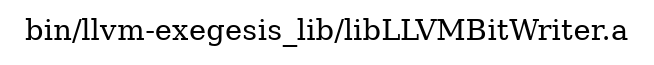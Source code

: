 digraph "bin/llvm-exegesis_lib/libLLVMBitWriter.a" {
	label="bin/llvm-exegesis_lib/libLLVMBitWriter.a";
	rankdir="LR"

}
